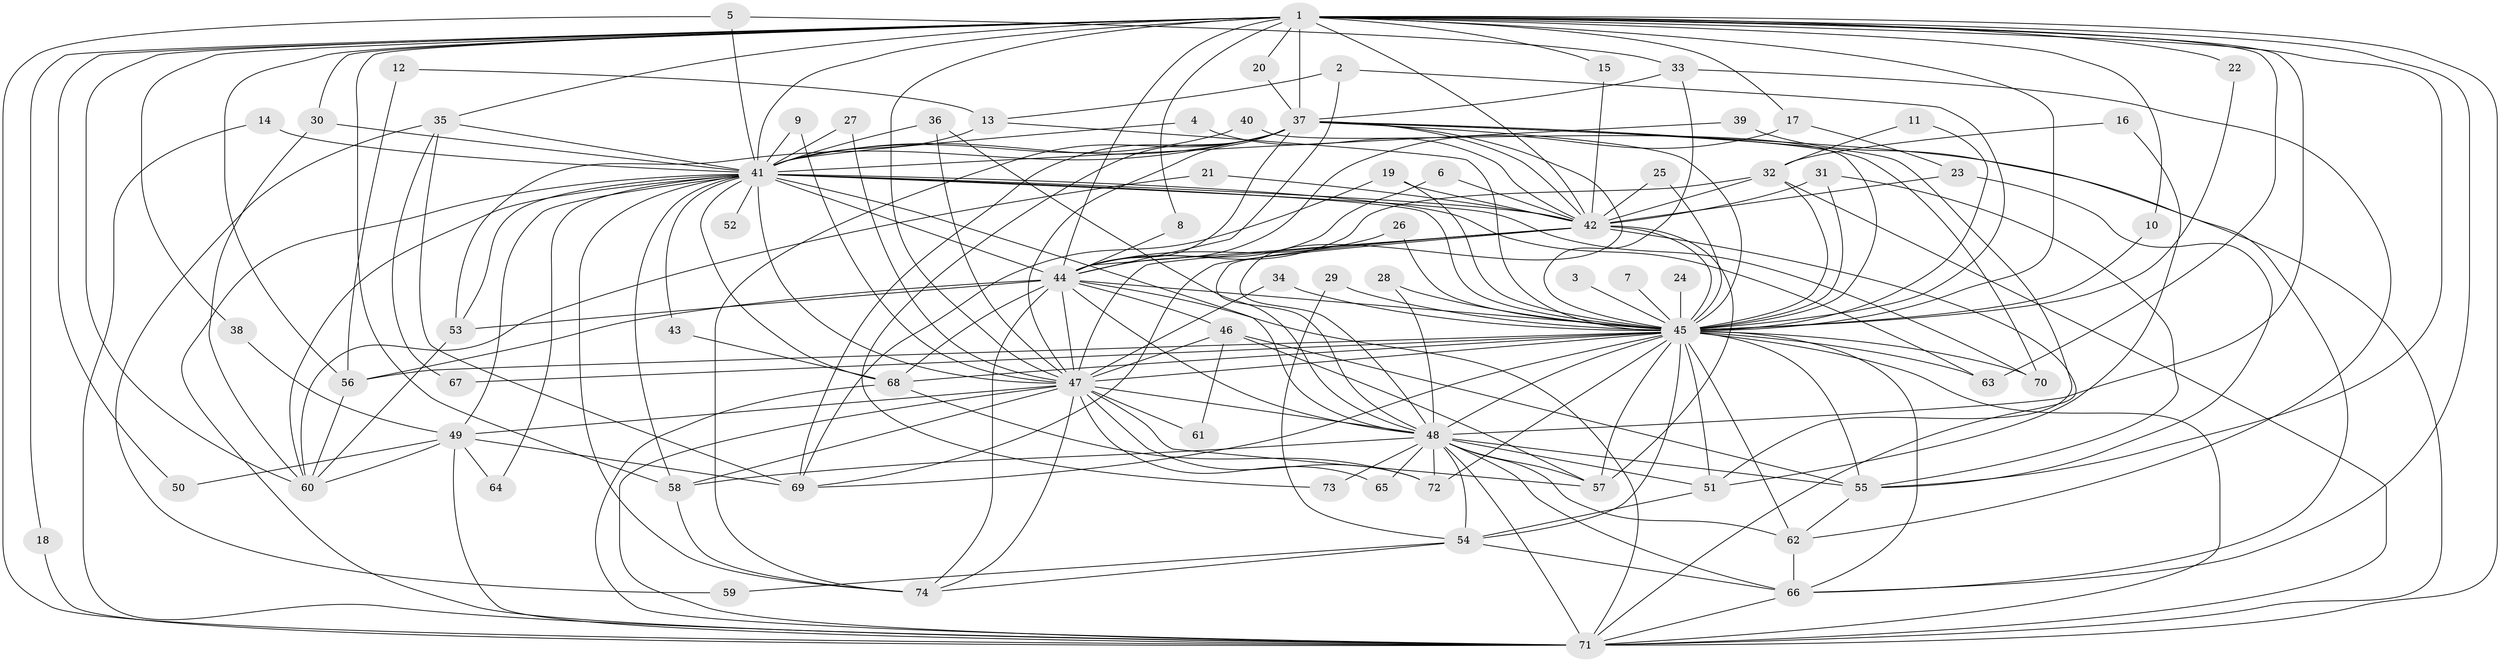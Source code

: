 // original degree distribution, {25: 0.013513513513513514, 16: 0.006756756756756757, 22: 0.013513513513513514, 20: 0.006756756756756757, 26: 0.006756756756756757, 50: 0.006756756756756757, 36: 0.006756756756756757, 18: 0.006756756756756757, 4: 0.0472972972972973, 2: 0.5540540540540541, 5: 0.060810810810810814, 3: 0.22297297297297297, 6: 0.033783783783783786, 8: 0.013513513513513514}
// Generated by graph-tools (version 1.1) at 2025/25/03/09/25 03:25:48]
// undirected, 74 vertices, 205 edges
graph export_dot {
graph [start="1"]
  node [color=gray90,style=filled];
  1;
  2;
  3;
  4;
  5;
  6;
  7;
  8;
  9;
  10;
  11;
  12;
  13;
  14;
  15;
  16;
  17;
  18;
  19;
  20;
  21;
  22;
  23;
  24;
  25;
  26;
  27;
  28;
  29;
  30;
  31;
  32;
  33;
  34;
  35;
  36;
  37;
  38;
  39;
  40;
  41;
  42;
  43;
  44;
  45;
  46;
  47;
  48;
  49;
  50;
  51;
  52;
  53;
  54;
  55;
  56;
  57;
  58;
  59;
  60;
  61;
  62;
  63;
  64;
  65;
  66;
  67;
  68;
  69;
  70;
  71;
  72;
  73;
  74;
  1 -- 8 [weight=1.0];
  1 -- 10 [weight=1.0];
  1 -- 15 [weight=1.0];
  1 -- 17 [weight=1.0];
  1 -- 18 [weight=1.0];
  1 -- 20 [weight=1.0];
  1 -- 22 [weight=1.0];
  1 -- 30 [weight=1.0];
  1 -- 35 [weight=1.0];
  1 -- 37 [weight=3.0];
  1 -- 38 [weight=1.0];
  1 -- 41 [weight=3.0];
  1 -- 42 [weight=2.0];
  1 -- 44 [weight=2.0];
  1 -- 45 [weight=2.0];
  1 -- 47 [weight=3.0];
  1 -- 48 [weight=3.0];
  1 -- 50 [weight=1.0];
  1 -- 55 [weight=1.0];
  1 -- 56 [weight=1.0];
  1 -- 58 [weight=2.0];
  1 -- 60 [weight=1.0];
  1 -- 63 [weight=1.0];
  1 -- 66 [weight=1.0];
  1 -- 71 [weight=3.0];
  2 -- 13 [weight=1.0];
  2 -- 44 [weight=1.0];
  2 -- 45 [weight=1.0];
  3 -- 45 [weight=1.0];
  4 -- 41 [weight=1.0];
  4 -- 42 [weight=1.0];
  5 -- 33 [weight=1.0];
  5 -- 41 [weight=1.0];
  5 -- 71 [weight=1.0];
  6 -- 42 [weight=1.0];
  6 -- 44 [weight=1.0];
  7 -- 45 [weight=1.0];
  8 -- 44 [weight=1.0];
  9 -- 41 [weight=2.0];
  9 -- 47 [weight=1.0];
  10 -- 45 [weight=1.0];
  11 -- 32 [weight=1.0];
  11 -- 45 [weight=1.0];
  12 -- 13 [weight=1.0];
  12 -- 56 [weight=1.0];
  13 -- 41 [weight=2.0];
  13 -- 45 [weight=1.0];
  14 -- 41 [weight=1.0];
  14 -- 71 [weight=1.0];
  15 -- 42 [weight=1.0];
  16 -- 32 [weight=1.0];
  16 -- 51 [weight=1.0];
  17 -- 23 [weight=1.0];
  17 -- 44 [weight=1.0];
  18 -- 71 [weight=1.0];
  19 -- 42 [weight=1.0];
  19 -- 45 [weight=1.0];
  19 -- 69 [weight=1.0];
  20 -- 37 [weight=1.0];
  21 -- 42 [weight=1.0];
  21 -- 60 [weight=1.0];
  22 -- 45 [weight=1.0];
  23 -- 42 [weight=1.0];
  23 -- 55 [weight=1.0];
  24 -- 45 [weight=1.0];
  25 -- 42 [weight=1.0];
  25 -- 45 [weight=2.0];
  26 -- 44 [weight=1.0];
  26 -- 45 [weight=1.0];
  27 -- 41 [weight=1.0];
  27 -- 47 [weight=1.0];
  28 -- 45 [weight=1.0];
  28 -- 48 [weight=1.0];
  29 -- 45 [weight=1.0];
  29 -- 54 [weight=1.0];
  30 -- 41 [weight=1.0];
  30 -- 60 [weight=1.0];
  31 -- 42 [weight=1.0];
  31 -- 45 [weight=1.0];
  31 -- 55 [weight=1.0];
  32 -- 42 [weight=1.0];
  32 -- 44 [weight=1.0];
  32 -- 45 [weight=1.0];
  32 -- 71 [weight=1.0];
  33 -- 37 [weight=1.0];
  33 -- 45 [weight=1.0];
  33 -- 62 [weight=1.0];
  34 -- 45 [weight=1.0];
  34 -- 47 [weight=1.0];
  35 -- 41 [weight=1.0];
  35 -- 59 [weight=1.0];
  35 -- 67 [weight=1.0];
  35 -- 69 [weight=1.0];
  36 -- 41 [weight=1.0];
  36 -- 47 [weight=1.0];
  36 -- 48 [weight=1.0];
  37 -- 41 [weight=1.0];
  37 -- 42 [weight=1.0];
  37 -- 44 [weight=1.0];
  37 -- 45 [weight=1.0];
  37 -- 47 [weight=1.0];
  37 -- 48 [weight=1.0];
  37 -- 51 [weight=1.0];
  37 -- 53 [weight=1.0];
  37 -- 69 [weight=1.0];
  37 -- 70 [weight=1.0];
  37 -- 71 [weight=1.0];
  37 -- 73 [weight=1.0];
  37 -- 74 [weight=1.0];
  38 -- 49 [weight=1.0];
  39 -- 41 [weight=1.0];
  39 -- 66 [weight=1.0];
  40 -- 41 [weight=1.0];
  40 -- 45 [weight=1.0];
  41 -- 42 [weight=2.0];
  41 -- 43 [weight=1.0];
  41 -- 44 [weight=1.0];
  41 -- 45 [weight=3.0];
  41 -- 47 [weight=1.0];
  41 -- 48 [weight=1.0];
  41 -- 49 [weight=1.0];
  41 -- 52 [weight=1.0];
  41 -- 53 [weight=2.0];
  41 -- 58 [weight=1.0];
  41 -- 60 [weight=1.0];
  41 -- 63 [weight=1.0];
  41 -- 64 [weight=1.0];
  41 -- 68 [weight=1.0];
  41 -- 70 [weight=1.0];
  41 -- 71 [weight=1.0];
  41 -- 74 [weight=1.0];
  42 -- 44 [weight=1.0];
  42 -- 45 [weight=1.0];
  42 -- 47 [weight=1.0];
  42 -- 48 [weight=1.0];
  42 -- 57 [weight=1.0];
  42 -- 69 [weight=1.0];
  42 -- 71 [weight=1.0];
  43 -- 68 [weight=1.0];
  44 -- 45 [weight=1.0];
  44 -- 46 [weight=2.0];
  44 -- 47 [weight=2.0];
  44 -- 48 [weight=1.0];
  44 -- 53 [weight=1.0];
  44 -- 56 [weight=2.0];
  44 -- 68 [weight=1.0];
  44 -- 71 [weight=1.0];
  44 -- 74 [weight=1.0];
  45 -- 47 [weight=1.0];
  45 -- 48 [weight=2.0];
  45 -- 51 [weight=1.0];
  45 -- 54 [weight=1.0];
  45 -- 55 [weight=2.0];
  45 -- 56 [weight=1.0];
  45 -- 57 [weight=2.0];
  45 -- 62 [weight=2.0];
  45 -- 63 [weight=1.0];
  45 -- 66 [weight=1.0];
  45 -- 67 [weight=1.0];
  45 -- 68 [weight=1.0];
  45 -- 69 [weight=1.0];
  45 -- 70 [weight=1.0];
  45 -- 71 [weight=1.0];
  45 -- 72 [weight=1.0];
  46 -- 47 [weight=1.0];
  46 -- 55 [weight=1.0];
  46 -- 57 [weight=1.0];
  46 -- 61 [weight=1.0];
  47 -- 48 [weight=1.0];
  47 -- 49 [weight=1.0];
  47 -- 57 [weight=1.0];
  47 -- 58 [weight=1.0];
  47 -- 61 [weight=1.0];
  47 -- 65 [weight=1.0];
  47 -- 71 [weight=1.0];
  47 -- 72 [weight=1.0];
  47 -- 74 [weight=1.0];
  48 -- 51 [weight=1.0];
  48 -- 54 [weight=1.0];
  48 -- 55 [weight=1.0];
  48 -- 57 [weight=1.0];
  48 -- 58 [weight=2.0];
  48 -- 62 [weight=1.0];
  48 -- 65 [weight=1.0];
  48 -- 66 [weight=1.0];
  48 -- 71 [weight=1.0];
  48 -- 72 [weight=1.0];
  48 -- 73 [weight=1.0];
  49 -- 50 [weight=1.0];
  49 -- 60 [weight=1.0];
  49 -- 64 [weight=1.0];
  49 -- 69 [weight=1.0];
  49 -- 71 [weight=2.0];
  51 -- 54 [weight=1.0];
  53 -- 60 [weight=1.0];
  54 -- 59 [weight=1.0];
  54 -- 66 [weight=1.0];
  54 -- 74 [weight=1.0];
  55 -- 62 [weight=1.0];
  56 -- 60 [weight=1.0];
  58 -- 74 [weight=1.0];
  62 -- 66 [weight=1.0];
  66 -- 71 [weight=1.0];
  68 -- 71 [weight=1.0];
  68 -- 72 [weight=1.0];
}
